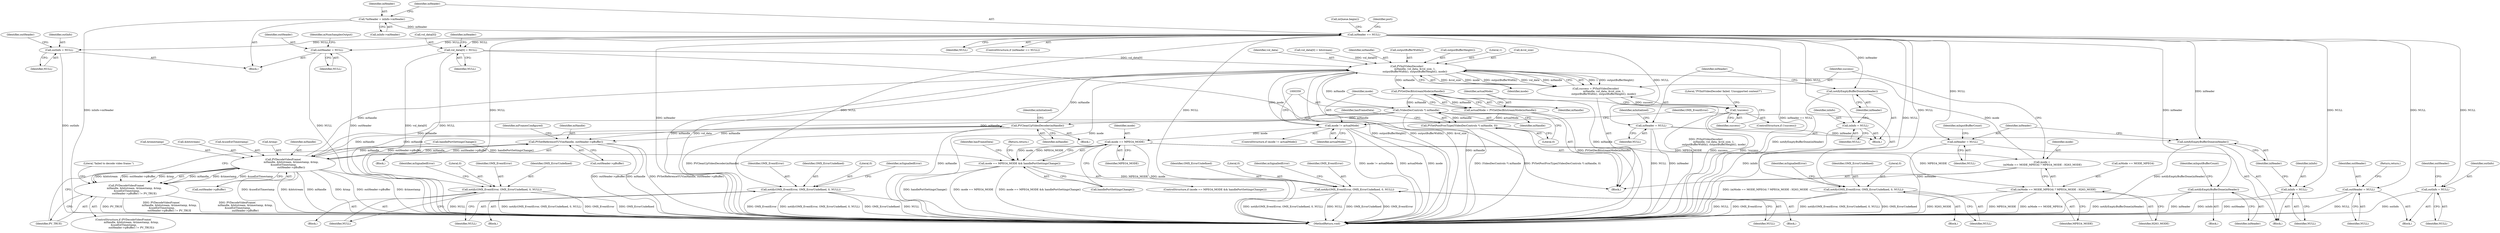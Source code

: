 digraph "0_Android_d4271b792bdad85a80e2b83ab34c4b30b74f53ec@pointer" {
"1000142" [label="(Call,inHeader == NULL)"];
"1000136" [label="(Call,*inHeader = inInfo->mHeader)"];
"1000182" [label="(Call,notifyEmptyBufferDone(inHeader))"];
"1000229" [label="(Call,outInfo = NULL)"];
"1000234" [label="(Call,outHeader = NULL)"];
"1000278" [label="(Call,vol_data[0] = NULL)"];
"1000314" [label="(Call,PVInitVideoDecoder(\n                    mHandle, vol_data, &vol_size, 1,\n                    outputBufferWidth(), outputBufferHeight(), mode))"];
"1000312" [label="(Call,success = PVInitVideoDecoder(\n                    mHandle, vol_data, &vol_size, 1,\n                    outputBufferWidth(), outputBufferHeight(), mode))"];
"1000324" [label="(Call,!success)"];
"1000341" [label="(Call,PVGetDecBitstreamMode(mHandle))"];
"1000339" [label="(Call,actualMode = PVGetDecBitstreamMode(mHandle))"];
"1000344" [label="(Call,mode != actualMode)"];
"1000400" [label="(Call,mode == MPEG4_MODE)"];
"1000303" [label="(Call,mode =\n (mMode == MODE_MPEG4) ? MPEG4_MODE : H263_MODE)"];
"1000305" [label="(Call,(mMode == MODE_MPEG4) ? MPEG4_MODE : H263_MODE)"];
"1000399" [label="(Call,mode == MPEG4_MODE && handlePortSettingsChange())"];
"1000358" [label="(Call,(VideoDecControls *) mHandle)"];
"1000264" [label="(Call,PVCleanUpVideoDecoder(mHandle))"];
"1000427" [label="(Call,PVSetReferenceYUV(mHandle, outHeader->pBuffer))"];
"1000503" [label="(Call,PVDecodeVideoFrame(\n                    mHandle, &bitstream, &timestamp, &tmp,\n &useExtTimestamp,\n                    outHeader->pBuffer))"];
"1000502" [label="(Call,PVDecodeVideoFrame(\n                    mHandle, &bitstream, &timestamp, &tmp,\n &useExtTimestamp,\n                    outHeader->pBuffer) != PV_TRUE)"];
"1000357" [label="(Call,PVSetPostProcType((VideoDecControls *) mHandle, 0))"];
"1000329" [label="(Call,notify(OMX_EventError, OMX_ErrorUndefined, 0, NULL))"];
"1000348" [label="(Call,notify(OMX_EventError, OMX_ErrorUndefined, 0, NULL))"];
"1000380" [label="(Call,inInfo = NULL)"];
"1000383" [label="(Call,notifyEmptyBufferDone(inHeader))"];
"1000385" [label="(Call,inHeader = NULL)"];
"1000587" [label="(Call,notifyEmptyBufferDone(inHeader))"];
"1000492" [label="(Call,notify(OMX_EventError, OMX_ErrorUndefined, 0, NULL))"];
"1000520" [label="(Call,notify(OMX_EventError, OMX_ErrorUndefined, 0, NULL))"];
"1000584" [label="(Call,inInfo = NULL)"];
"1000589" [label="(Call,inHeader = NULL)"];
"1000630" [label="(Call,outInfo = NULL)"];
"1000635" [label="(Call,outHeader = NULL)"];
"1000576" [label="(Block,)"];
"1000400" [label="(Call,mode == MPEG4_MODE)"];
"1000385" [label="(Call,inHeader = NULL)"];
"1000137" [label="(Identifier,inHeader)"];
"1000279" [label="(Call,vol_data[0])"];
"1000523" [label="(Literal,0)"];
"1000507" [label="(Call,&timestamp)"];
"1000492" [label="(Call,notify(OMX_EventError, OMX_ErrorUndefined, 0, NULL))"];
"1000264" [label="(Call,PVCleanUpVideoDecoder(mHandle))"];
"1000399" [label="(Call,mode == MPEG4_MODE && handlePortSettingsChange())"];
"1000386" [label="(Identifier,inHeader)"];
"1000503" [label="(Call,PVDecodeVideoFrame(\n                    mHandle, &bitstream, &timestamp, &tmp,\n &useExtTimestamp,\n                    outHeader->pBuffer))"];
"1000357" [label="(Call,PVSetPostProcType((VideoDecControls *) mHandle, 0))"];
"1000335" [label="(Identifier,mSignalledError)"];
"1000630" [label="(Call,outInfo = NULL)"];
"1000129" [label="(Block,)"];
"1000272" [label="(Block,)"];
"1000183" [label="(Identifier,inHeader)"];
"1000364" [label="(Identifier,hasFrameData)"];
"1000498" [label="(Identifier,mSignalledError)"];
"1000428" [label="(Identifier,mHandle)"];
"1000233" [label="(Identifier,outHeader)"];
"1000405" [label="(Return,return;)"];
"1000332" [label="(Literal,0)"];
"1000519" [label="(Literal,\"failed to decode video frame.\")"];
"1000312" [label="(Call,success = PVInitVideoDecoder(\n                    mHandle, vol_data, &vol_size, 1,\n                    outputBufferWidth(), outputBufferHeight(), mode))"];
"1000325" [label="(Identifier,success)"];
"1000322" [label="(Identifier,mode)"];
"1000486" [label="(Block,)"];
"1000316" [label="(Identifier,vol_data)"];
"1000339" [label="(Call,actualMode = PVGetDecBitstreamMode(mHandle))"];
"1000185" [label="(Identifier,mInputBufferCount)"];
"1000361" [label="(Literal,0)"];
"1000520" [label="(Call,notify(OMX_EventError, OMX_ErrorUndefined, 0, NULL))"];
"1000330" [label="(Identifier,OMX_EventError)"];
"1000526" [label="(Identifier,mSignalledError)"];
"1000496" [label="(Identifier,NULL)"];
"1000265" [label="(Identifier,mHandle)"];
"1000517" [label="(Block,)"];
"1000329" [label="(Call,notify(OMX_EventError, OMX_ErrorUndefined, 0, NULL))"];
"1000524" [label="(Identifier,NULL)"];
"1000324" [label="(Call,!success)"];
"1000513" [label="(Call,outHeader->pBuffer)"];
"1000632" [label="(Identifier,NULL)"];
"1000381" [label="(Identifier,inInfo)"];
"1000433" [label="(Identifier,mFramesConfigured)"];
"1000333" [label="(Identifier,NULL)"];
"1000230" [label="(Identifier,outInfo)"];
"1000429" [label="(Call,outHeader->pBuffer)"];
"1000505" [label="(Call,&bitstream)"];
"1000138" [label="(Call,inInfo->mHeader)"];
"1000341" [label="(Call,PVGetDecBitstreamMode(mHandle))"];
"1000144" [label="(Identifier,NULL)"];
"1000229" [label="(Call,outInfo = NULL)"];
"1000588" [label="(Identifier,inHeader)"];
"1000345" [label="(Identifier,mode)"];
"1000382" [label="(Identifier,NULL)"];
"1000384" [label="(Identifier,inHeader)"];
"1000235" [label="(Identifier,outHeader)"];
"1000387" [label="(Identifier,NULL)"];
"1000323" [label="(ControlStructure,if (!success))"];
"1000306" [label="(Call,mMode == MODE_MPEG4)"];
"1000326" [label="(Block,)"];
"1000352" [label="(Identifier,NULL)"];
"1000282" [label="(Identifier,NULL)"];
"1000530" [label="(Call,handlePortSettingsChange())"];
"1000635" [label="(Call,outHeader = NULL)"];
"1000350" [label="(Identifier,OMX_ErrorUndefined)"];
"1000287" [label="(Identifier,inHeader)"];
"1000303" [label="(Call,mode =\n (mMode == MODE_MPEG4) ? MPEG4_MODE : H263_MODE)"];
"1000511" [label="(Call,&useExtTimestamp)"];
"1000396" [label="(Identifier,mInitialized)"];
"1000305" [label="(Call,(mMode == MODE_MPEG4) ? MPEG4_MODE : H263_MODE)"];
"1000427" [label="(Call,PVSetReferenceYUV(mHandle, outHeader->pBuffer))"];
"1000634" [label="(Identifier,outHeader)"];
"1000586" [label="(Identifier,NULL)"];
"1000263" [label="(Block,)"];
"1000493" [label="(Identifier,OMX_EventError)"];
"1000143" [label="(Identifier,inHeader)"];
"1000267" [label="(Identifier,mInitialized)"];
"1000636" [label="(Identifier,outHeader)"];
"1000585" [label="(Identifier,inInfo)"];
"1000141" [label="(ControlStructure,if (inHeader == NULL))"];
"1000309" [label="(Identifier,MPEG4_MODE)"];
"1000383" [label="(Call,notifyEmptyBufferDone(inHeader))"];
"1000342" [label="(Identifier,mHandle)"];
"1000343" [label="(ControlStructure,if (mode != actualMode))"];
"1000314" [label="(Call,PVInitVideoDecoder(\n                    mHandle, vol_data, &vol_size, 1,\n                    outputBufferWidth(), outputBufferHeight(), mode))"];
"1000380" [label="(Call,inInfo = NULL)"];
"1000521" [label="(Identifier,OMX_EventError)"];
"1000142" [label="(Call,inHeader == NULL)"];
"1000292" [label="(Call,vol_data[0] = bitstream)"];
"1000315" [label="(Identifier,mHandle)"];
"1000344" [label="(Call,mode != actualMode)"];
"1000234" [label="(Call,outHeader = NULL)"];
"1000587" [label="(Call,notifyEmptyBufferDone(inHeader))"];
"1000351" [label="(Literal,0)"];
"1000639" [label="(Identifier,mNumSamplesOutput)"];
"1000494" [label="(Identifier,OMX_ErrorUndefined)"];
"1000516" [label="(Identifier,PV_TRUE)"];
"1000522" [label="(Identifier,OMX_ErrorUndefined)"];
"1000346" [label="(Identifier,actualMode)"];
"1000502" [label="(Call,PVDecodeVideoFrame(\n                    mHandle, &bitstream, &timestamp, &tmp,\n &useExtTimestamp,\n                    outHeader->pBuffer) != PV_TRUE)"];
"1000349" [label="(Identifier,OMX_EventError)"];
"1000304" [label="(Identifier,mode)"];
"1000401" [label="(Identifier,mode)"];
"1000495" [label="(Literal,0)"];
"1000147" [label="(Call,inQueue.begin())"];
"1000590" [label="(Identifier,inHeader)"];
"1000591" [label="(Identifier,NULL)"];
"1000320" [label="(Call,outputBufferWidth())"];
"1000414" [label="(Block,)"];
"1000347" [label="(Block,)"];
"1000192" [label="(Block,)"];
"1000156" [label="(Identifier,port)"];
"1000348" [label="(Call,notify(OMX_EventError, OMX_ErrorUndefined, 0, NULL))"];
"1000321" [label="(Call,outputBufferHeight())"];
"1000372" [label="(Block,)"];
"1000589" [label="(Call,inHeader = NULL)"];
"1000584" [label="(Call,inInfo = NULL)"];
"1000313" [label="(Identifier,success)"];
"1000509" [label="(Call,&tmp)"];
"1000354" [label="(Identifier,mSignalledError)"];
"1000640" [label="(MethodReturn,void)"];
"1000182" [label="(Call,notifyEmptyBufferDone(inHeader))"];
"1000174" [label="(Block,)"];
"1000408" [label="(Identifier,hasFrameData)"];
"1000402" [label="(Identifier,MPEG4_MODE)"];
"1000236" [label="(Identifier,NULL)"];
"1000501" [label="(ControlStructure,if (PVDecodeVideoFrame(\n                    mHandle, &bitstream, &timestamp, &tmp,\n &useExtTimestamp,\n                    outHeader->pBuffer) != PV_TRUE))"];
"1000328" [label="(Literal,\"PVInitVideoDecoder failed. Unsupported content?\")"];
"1000593" [label="(Identifier,mInputBufferCount)"];
"1000358" [label="(Call,(VideoDecControls *) mHandle)"];
"1000231" [label="(Identifier,NULL)"];
"1000237" [label="(Return,return;)"];
"1000319" [label="(Literal,1)"];
"1000331" [label="(Identifier,OMX_ErrorUndefined)"];
"1000340" [label="(Identifier,actualMode)"];
"1000504" [label="(Identifier,mHandle)"];
"1000631" [label="(Identifier,outInfo)"];
"1000398" [label="(ControlStructure,if (mode == MPEG4_MODE && handlePortSettingsChange()))"];
"1000317" [label="(Call,&vol_size)"];
"1000360" [label="(Identifier,mHandle)"];
"1000278" [label="(Call,vol_data[0] = NULL)"];
"1000637" [label="(Identifier,NULL)"];
"1000403" [label="(Call,handlePortSettingsChange())"];
"1000310" [label="(Identifier,H263_MODE)"];
"1000136" [label="(Call,*inHeader = inInfo->mHeader)"];
"1000142" -> "1000141"  [label="AST: "];
"1000142" -> "1000144"  [label="CFG: "];
"1000143" -> "1000142"  [label="AST: "];
"1000144" -> "1000142"  [label="AST: "];
"1000147" -> "1000142"  [label="CFG: "];
"1000156" -> "1000142"  [label="CFG: "];
"1000142" -> "1000640"  [label="DDG: inHeader == NULL"];
"1000142" -> "1000640"  [label="DDG: NULL"];
"1000142" -> "1000640"  [label="DDG: inHeader"];
"1000136" -> "1000142"  [label="DDG: inHeader"];
"1000142" -> "1000182"  [label="DDG: inHeader"];
"1000142" -> "1000229"  [label="DDG: NULL"];
"1000142" -> "1000234"  [label="DDG: NULL"];
"1000142" -> "1000278"  [label="DDG: NULL"];
"1000142" -> "1000329"  [label="DDG: NULL"];
"1000142" -> "1000348"  [label="DDG: NULL"];
"1000142" -> "1000380"  [label="DDG: NULL"];
"1000142" -> "1000383"  [label="DDG: inHeader"];
"1000142" -> "1000385"  [label="DDG: NULL"];
"1000142" -> "1000492"  [label="DDG: NULL"];
"1000142" -> "1000520"  [label="DDG: NULL"];
"1000142" -> "1000584"  [label="DDG: NULL"];
"1000142" -> "1000587"  [label="DDG: inHeader"];
"1000142" -> "1000589"  [label="DDG: NULL"];
"1000142" -> "1000630"  [label="DDG: NULL"];
"1000142" -> "1000635"  [label="DDG: NULL"];
"1000136" -> "1000129"  [label="AST: "];
"1000136" -> "1000138"  [label="CFG: "];
"1000137" -> "1000136"  [label="AST: "];
"1000138" -> "1000136"  [label="AST: "];
"1000143" -> "1000136"  [label="CFG: "];
"1000136" -> "1000640"  [label="DDG: inInfo->mHeader"];
"1000182" -> "1000174"  [label="AST: "];
"1000182" -> "1000183"  [label="CFG: "];
"1000183" -> "1000182"  [label="AST: "];
"1000185" -> "1000182"  [label="CFG: "];
"1000182" -> "1000640"  [label="DDG: notifyEmptyBufferDone(inHeader)"];
"1000182" -> "1000640"  [label="DDG: inHeader"];
"1000229" -> "1000192"  [label="AST: "];
"1000229" -> "1000231"  [label="CFG: "];
"1000230" -> "1000229"  [label="AST: "];
"1000231" -> "1000229"  [label="AST: "];
"1000233" -> "1000229"  [label="CFG: "];
"1000229" -> "1000640"  [label="DDG: outInfo"];
"1000234" -> "1000192"  [label="AST: "];
"1000234" -> "1000236"  [label="CFG: "];
"1000235" -> "1000234"  [label="AST: "];
"1000236" -> "1000234"  [label="AST: "];
"1000237" -> "1000234"  [label="CFG: "];
"1000234" -> "1000640"  [label="DDG: NULL"];
"1000234" -> "1000640"  [label="DDG: outHeader"];
"1000278" -> "1000272"  [label="AST: "];
"1000278" -> "1000282"  [label="CFG: "];
"1000279" -> "1000278"  [label="AST: "];
"1000282" -> "1000278"  [label="AST: "];
"1000287" -> "1000278"  [label="CFG: "];
"1000278" -> "1000640"  [label="DDG: NULL"];
"1000278" -> "1000640"  [label="DDG: vol_data[0]"];
"1000278" -> "1000314"  [label="DDG: vol_data[0]"];
"1000314" -> "1000312"  [label="AST: "];
"1000314" -> "1000322"  [label="CFG: "];
"1000315" -> "1000314"  [label="AST: "];
"1000316" -> "1000314"  [label="AST: "];
"1000317" -> "1000314"  [label="AST: "];
"1000319" -> "1000314"  [label="AST: "];
"1000320" -> "1000314"  [label="AST: "];
"1000321" -> "1000314"  [label="AST: "];
"1000322" -> "1000314"  [label="AST: "];
"1000312" -> "1000314"  [label="CFG: "];
"1000314" -> "1000640"  [label="DDG: mHandle"];
"1000314" -> "1000640"  [label="DDG: vol_data"];
"1000314" -> "1000640"  [label="DDG: mode"];
"1000314" -> "1000640"  [label="DDG: outputBufferHeight()"];
"1000314" -> "1000640"  [label="DDG: outputBufferWidth()"];
"1000314" -> "1000640"  [label="DDG: &vol_size"];
"1000314" -> "1000312"  [label="DDG: 1"];
"1000314" -> "1000312"  [label="DDG: outputBufferHeight()"];
"1000314" -> "1000312"  [label="DDG: &vol_size"];
"1000314" -> "1000312"  [label="DDG: mode"];
"1000314" -> "1000312"  [label="DDG: outputBufferWidth()"];
"1000314" -> "1000312"  [label="DDG: vol_data"];
"1000314" -> "1000312"  [label="DDG: mHandle"];
"1000264" -> "1000314"  [label="DDG: mHandle"];
"1000358" -> "1000314"  [label="DDG: mHandle"];
"1000503" -> "1000314"  [label="DDG: mHandle"];
"1000292" -> "1000314"  [label="DDG: vol_data[0]"];
"1000303" -> "1000314"  [label="DDG: mode"];
"1000314" -> "1000341"  [label="DDG: mHandle"];
"1000314" -> "1000344"  [label="DDG: mode"];
"1000312" -> "1000272"  [label="AST: "];
"1000313" -> "1000312"  [label="AST: "];
"1000325" -> "1000312"  [label="CFG: "];
"1000312" -> "1000640"  [label="DDG: PVInitVideoDecoder(\n                    mHandle, vol_data, &vol_size, 1,\n                    outputBufferWidth(), outputBufferHeight(), mode)"];
"1000312" -> "1000324"  [label="DDG: success"];
"1000324" -> "1000323"  [label="AST: "];
"1000324" -> "1000325"  [label="CFG: "];
"1000325" -> "1000324"  [label="AST: "];
"1000328" -> "1000324"  [label="CFG: "];
"1000340" -> "1000324"  [label="CFG: "];
"1000324" -> "1000640"  [label="DDG: !success"];
"1000324" -> "1000640"  [label="DDG: success"];
"1000341" -> "1000339"  [label="AST: "];
"1000341" -> "1000342"  [label="CFG: "];
"1000342" -> "1000341"  [label="AST: "];
"1000339" -> "1000341"  [label="CFG: "];
"1000341" -> "1000640"  [label="DDG: mHandle"];
"1000341" -> "1000339"  [label="DDG: mHandle"];
"1000341" -> "1000358"  [label="DDG: mHandle"];
"1000339" -> "1000272"  [label="AST: "];
"1000340" -> "1000339"  [label="AST: "];
"1000345" -> "1000339"  [label="CFG: "];
"1000339" -> "1000640"  [label="DDG: PVGetDecBitstreamMode(mHandle)"];
"1000339" -> "1000344"  [label="DDG: actualMode"];
"1000344" -> "1000343"  [label="AST: "];
"1000344" -> "1000346"  [label="CFG: "];
"1000345" -> "1000344"  [label="AST: "];
"1000346" -> "1000344"  [label="AST: "];
"1000349" -> "1000344"  [label="CFG: "];
"1000359" -> "1000344"  [label="CFG: "];
"1000344" -> "1000640"  [label="DDG: mode != actualMode"];
"1000344" -> "1000640"  [label="DDG: actualMode"];
"1000344" -> "1000640"  [label="DDG: mode"];
"1000344" -> "1000400"  [label="DDG: mode"];
"1000400" -> "1000399"  [label="AST: "];
"1000400" -> "1000402"  [label="CFG: "];
"1000401" -> "1000400"  [label="AST: "];
"1000402" -> "1000400"  [label="AST: "];
"1000403" -> "1000400"  [label="CFG: "];
"1000399" -> "1000400"  [label="CFG: "];
"1000400" -> "1000640"  [label="DDG: mode"];
"1000400" -> "1000640"  [label="DDG: MPEG4_MODE"];
"1000400" -> "1000303"  [label="DDG: MPEG4_MODE"];
"1000400" -> "1000305"  [label="DDG: MPEG4_MODE"];
"1000400" -> "1000399"  [label="DDG: mode"];
"1000400" -> "1000399"  [label="DDG: MPEG4_MODE"];
"1000303" -> "1000272"  [label="AST: "];
"1000303" -> "1000305"  [label="CFG: "];
"1000304" -> "1000303"  [label="AST: "];
"1000305" -> "1000303"  [label="AST: "];
"1000313" -> "1000303"  [label="CFG: "];
"1000303" -> "1000640"  [label="DDG: (mMode == MODE_MPEG4) ? MPEG4_MODE : H263_MODE"];
"1000305" -> "1000309"  [label="CFG: "];
"1000305" -> "1000310"  [label="CFG: "];
"1000306" -> "1000305"  [label="AST: "];
"1000309" -> "1000305"  [label="AST: "];
"1000310" -> "1000305"  [label="AST: "];
"1000305" -> "1000640"  [label="DDG: H263_MODE"];
"1000305" -> "1000640"  [label="DDG: MPEG4_MODE"];
"1000305" -> "1000640"  [label="DDG: mMode == MODE_MPEG4"];
"1000399" -> "1000398"  [label="AST: "];
"1000399" -> "1000403"  [label="CFG: "];
"1000403" -> "1000399"  [label="AST: "];
"1000405" -> "1000399"  [label="CFG: "];
"1000408" -> "1000399"  [label="CFG: "];
"1000399" -> "1000640"  [label="DDG: handlePortSettingsChange()"];
"1000399" -> "1000640"  [label="DDG: mode == MPEG4_MODE"];
"1000399" -> "1000640"  [label="DDG: mode == MPEG4_MODE && handlePortSettingsChange()"];
"1000530" -> "1000399"  [label="DDG: handlePortSettingsChange()"];
"1000358" -> "1000357"  [label="AST: "];
"1000358" -> "1000360"  [label="CFG: "];
"1000359" -> "1000358"  [label="AST: "];
"1000360" -> "1000358"  [label="AST: "];
"1000361" -> "1000358"  [label="CFG: "];
"1000358" -> "1000640"  [label="DDG: mHandle"];
"1000358" -> "1000264"  [label="DDG: mHandle"];
"1000358" -> "1000357"  [label="DDG: mHandle"];
"1000358" -> "1000427"  [label="DDG: mHandle"];
"1000358" -> "1000503"  [label="DDG: mHandle"];
"1000264" -> "1000263"  [label="AST: "];
"1000264" -> "1000265"  [label="CFG: "];
"1000265" -> "1000264"  [label="AST: "];
"1000267" -> "1000264"  [label="CFG: "];
"1000264" -> "1000640"  [label="DDG: mHandle"];
"1000264" -> "1000640"  [label="DDG: PVCleanUpVideoDecoder(mHandle)"];
"1000503" -> "1000264"  [label="DDG: mHandle"];
"1000264" -> "1000427"  [label="DDG: mHandle"];
"1000264" -> "1000503"  [label="DDG: mHandle"];
"1000427" -> "1000414"  [label="AST: "];
"1000427" -> "1000429"  [label="CFG: "];
"1000428" -> "1000427"  [label="AST: "];
"1000429" -> "1000427"  [label="AST: "];
"1000433" -> "1000427"  [label="CFG: "];
"1000427" -> "1000640"  [label="DDG: mHandle"];
"1000427" -> "1000640"  [label="DDG: PVSetReferenceYUV(mHandle, outHeader->pBuffer)"];
"1000427" -> "1000640"  [label="DDG: outHeader->pBuffer"];
"1000503" -> "1000427"  [label="DDG: mHandle"];
"1000503" -> "1000427"  [label="DDG: outHeader->pBuffer"];
"1000427" -> "1000503"  [label="DDG: mHandle"];
"1000427" -> "1000503"  [label="DDG: outHeader->pBuffer"];
"1000503" -> "1000502"  [label="AST: "];
"1000503" -> "1000513"  [label="CFG: "];
"1000504" -> "1000503"  [label="AST: "];
"1000505" -> "1000503"  [label="AST: "];
"1000507" -> "1000503"  [label="AST: "];
"1000509" -> "1000503"  [label="AST: "];
"1000511" -> "1000503"  [label="AST: "];
"1000513" -> "1000503"  [label="AST: "];
"1000516" -> "1000503"  [label="CFG: "];
"1000503" -> "1000640"  [label="DDG: &tmp"];
"1000503" -> "1000640"  [label="DDG: outHeader->pBuffer"];
"1000503" -> "1000640"  [label="DDG: &timestamp"];
"1000503" -> "1000640"  [label="DDG: &useExtTimestamp"];
"1000503" -> "1000640"  [label="DDG: &bitstream"];
"1000503" -> "1000640"  [label="DDG: mHandle"];
"1000503" -> "1000502"  [label="DDG: mHandle"];
"1000503" -> "1000502"  [label="DDG: &timestamp"];
"1000503" -> "1000502"  [label="DDG: &useExtTimestamp"];
"1000503" -> "1000502"  [label="DDG: &bitstream"];
"1000503" -> "1000502"  [label="DDG: outHeader->pBuffer"];
"1000503" -> "1000502"  [label="DDG: &tmp"];
"1000502" -> "1000501"  [label="AST: "];
"1000502" -> "1000516"  [label="CFG: "];
"1000516" -> "1000502"  [label="AST: "];
"1000519" -> "1000502"  [label="CFG: "];
"1000530" -> "1000502"  [label="CFG: "];
"1000502" -> "1000640"  [label="DDG: PVDecodeVideoFrame(\n                    mHandle, &bitstream, &timestamp, &tmp,\n &useExtTimestamp,\n                    outHeader->pBuffer)"];
"1000502" -> "1000640"  [label="DDG: PV_TRUE"];
"1000502" -> "1000640"  [label="DDG: PVDecodeVideoFrame(\n                    mHandle, &bitstream, &timestamp, &tmp,\n &useExtTimestamp,\n                    outHeader->pBuffer) != PV_TRUE"];
"1000357" -> "1000272"  [label="AST: "];
"1000357" -> "1000361"  [label="CFG: "];
"1000361" -> "1000357"  [label="AST: "];
"1000364" -> "1000357"  [label="CFG: "];
"1000357" -> "1000640"  [label="DDG: PVSetPostProcType((VideoDecControls *) mHandle, 0)"];
"1000357" -> "1000640"  [label="DDG: (VideoDecControls *) mHandle"];
"1000329" -> "1000326"  [label="AST: "];
"1000329" -> "1000333"  [label="CFG: "];
"1000330" -> "1000329"  [label="AST: "];
"1000331" -> "1000329"  [label="AST: "];
"1000332" -> "1000329"  [label="AST: "];
"1000333" -> "1000329"  [label="AST: "];
"1000335" -> "1000329"  [label="CFG: "];
"1000329" -> "1000640"  [label="DDG: OMX_ErrorUndefined"];
"1000329" -> "1000640"  [label="DDG: NULL"];
"1000329" -> "1000640"  [label="DDG: notify(OMX_EventError, OMX_ErrorUndefined, 0, NULL)"];
"1000329" -> "1000640"  [label="DDG: OMX_EventError"];
"1000348" -> "1000347"  [label="AST: "];
"1000348" -> "1000352"  [label="CFG: "];
"1000349" -> "1000348"  [label="AST: "];
"1000350" -> "1000348"  [label="AST: "];
"1000351" -> "1000348"  [label="AST: "];
"1000352" -> "1000348"  [label="AST: "];
"1000354" -> "1000348"  [label="CFG: "];
"1000348" -> "1000640"  [label="DDG: OMX_EventError"];
"1000348" -> "1000640"  [label="DDG: notify(OMX_EventError, OMX_ErrorUndefined, 0, NULL)"];
"1000348" -> "1000640"  [label="DDG: OMX_ErrorUndefined"];
"1000348" -> "1000640"  [label="DDG: NULL"];
"1000380" -> "1000372"  [label="AST: "];
"1000380" -> "1000382"  [label="CFG: "];
"1000381" -> "1000380"  [label="AST: "];
"1000382" -> "1000380"  [label="AST: "];
"1000384" -> "1000380"  [label="CFG: "];
"1000380" -> "1000640"  [label="DDG: inInfo"];
"1000383" -> "1000372"  [label="AST: "];
"1000383" -> "1000384"  [label="CFG: "];
"1000384" -> "1000383"  [label="AST: "];
"1000386" -> "1000383"  [label="CFG: "];
"1000383" -> "1000640"  [label="DDG: notifyEmptyBufferDone(inHeader)"];
"1000385" -> "1000372"  [label="AST: "];
"1000385" -> "1000387"  [label="CFG: "];
"1000386" -> "1000385"  [label="AST: "];
"1000387" -> "1000385"  [label="AST: "];
"1000396" -> "1000385"  [label="CFG: "];
"1000385" -> "1000640"  [label="DDG: NULL"];
"1000385" -> "1000640"  [label="DDG: inHeader"];
"1000385" -> "1000587"  [label="DDG: inHeader"];
"1000587" -> "1000576"  [label="AST: "];
"1000587" -> "1000588"  [label="CFG: "];
"1000588" -> "1000587"  [label="AST: "];
"1000590" -> "1000587"  [label="CFG: "];
"1000587" -> "1000640"  [label="DDG: notifyEmptyBufferDone(inHeader)"];
"1000492" -> "1000486"  [label="AST: "];
"1000492" -> "1000496"  [label="CFG: "];
"1000493" -> "1000492"  [label="AST: "];
"1000494" -> "1000492"  [label="AST: "];
"1000495" -> "1000492"  [label="AST: "];
"1000496" -> "1000492"  [label="AST: "];
"1000498" -> "1000492"  [label="CFG: "];
"1000492" -> "1000640"  [label="DDG: OMX_ErrorUndefined"];
"1000492" -> "1000640"  [label="DDG: NULL"];
"1000492" -> "1000640"  [label="DDG: OMX_EventError"];
"1000492" -> "1000640"  [label="DDG: notify(OMX_EventError, OMX_ErrorUndefined, 0, NULL)"];
"1000520" -> "1000517"  [label="AST: "];
"1000520" -> "1000524"  [label="CFG: "];
"1000521" -> "1000520"  [label="AST: "];
"1000522" -> "1000520"  [label="AST: "];
"1000523" -> "1000520"  [label="AST: "];
"1000524" -> "1000520"  [label="AST: "];
"1000526" -> "1000520"  [label="CFG: "];
"1000520" -> "1000640"  [label="DDG: notify(OMX_EventError, OMX_ErrorUndefined, 0, NULL)"];
"1000520" -> "1000640"  [label="DDG: NULL"];
"1000520" -> "1000640"  [label="DDG: OMX_ErrorUndefined"];
"1000520" -> "1000640"  [label="DDG: OMX_EventError"];
"1000584" -> "1000576"  [label="AST: "];
"1000584" -> "1000586"  [label="CFG: "];
"1000585" -> "1000584"  [label="AST: "];
"1000586" -> "1000584"  [label="AST: "];
"1000588" -> "1000584"  [label="CFG: "];
"1000584" -> "1000640"  [label="DDG: inInfo"];
"1000589" -> "1000576"  [label="AST: "];
"1000589" -> "1000591"  [label="CFG: "];
"1000590" -> "1000589"  [label="AST: "];
"1000591" -> "1000589"  [label="AST: "];
"1000593" -> "1000589"  [label="CFG: "];
"1000589" -> "1000640"  [label="DDG: inHeader"];
"1000630" -> "1000129"  [label="AST: "];
"1000630" -> "1000632"  [label="CFG: "];
"1000631" -> "1000630"  [label="AST: "];
"1000632" -> "1000630"  [label="AST: "];
"1000634" -> "1000630"  [label="CFG: "];
"1000630" -> "1000640"  [label="DDG: outInfo"];
"1000635" -> "1000129"  [label="AST: "];
"1000635" -> "1000637"  [label="CFG: "];
"1000636" -> "1000635"  [label="AST: "];
"1000637" -> "1000635"  [label="AST: "];
"1000639" -> "1000635"  [label="CFG: "];
"1000635" -> "1000640"  [label="DDG: NULL"];
"1000635" -> "1000640"  [label="DDG: outHeader"];
}
